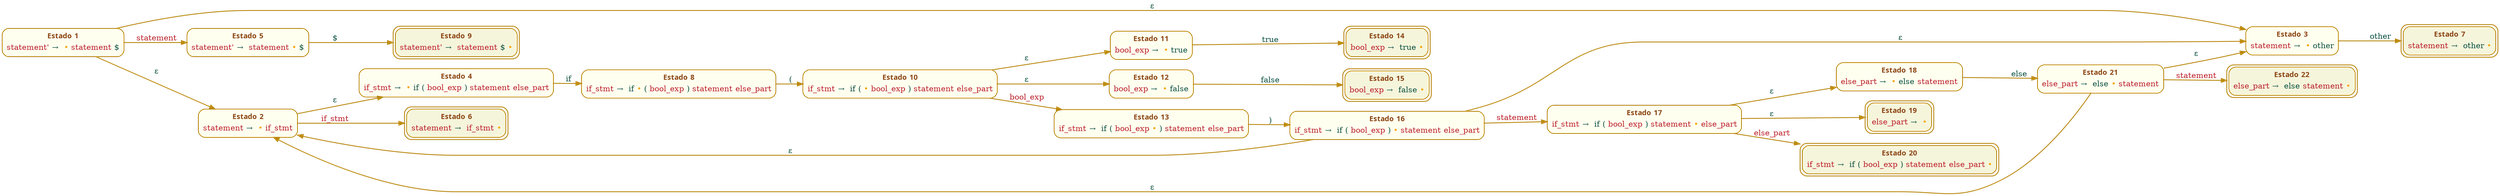 digraph NFA { 
graph[size="auto" ratio="auto" margin=0.00 ordering="" rotate=0 color="black" bgcolor="transparent" splines="spline" nodesep=0.25 ranksep=0.50 rankdir="LR" rank="same" ];

// SHIFT STATES: 8 
node[height=0.50 width=0.75 fixedsize=0 shape="rect" color="darkgoldenrod" fillcolor="ivory" style="filled,rounded" regular=0 peripheries=1 sides=4 orientation=0.00 distortion=0.00 skew=0.00 penwidth=1.50 margin=0.05 ];
state_10003[id="state_10003" label=<<TABLE BORDER="0">
  <TR><TD TITLE="state_10003_title" id="state_10003_title" BORDER="0" SIDES="B" href="#"><b><font color="#8B4513" face="Calibri" point-size="13.0">Estado </font><font color="#8B4513" face="Calibri" point-size="13.0">3</font></b></TD></TR>
  <TR><TD TITLE="state_10003_item_1" id="state_10003_item_1" href="#"><font color="#BC1F29" face="Times-Roman" point-size="14.0">statement </font><font color="#0A5040" face="Times-Roman" point-size="14.0">→ </font><font color="#F5A70A" face="Times-Roman" point-size="14.0"> •</font><font color="#0A5040" face="Times-Roman" point-size="14.0"> other</font></TD></TR>
  </TABLE>>];
state_10004[id="state_10004" label=<<TABLE BORDER="0">
  <TR><TD TITLE="state_10004_title" id="state_10004_title" BORDER="0" SIDES="B" href="#"><b><font color="#8B4513" face="Calibri" point-size="13.0">Estado </font><font color="#8B4513" face="Calibri" point-size="13.0">4</font></b></TD></TR>
  <TR><TD TITLE="state_10004_item_1" id="state_10004_item_1" href="#"><font color="#BC1F29" face="Times-Roman" point-size="14.0">if_stmt </font><font color="#0A5040" face="Times-Roman" point-size="14.0">→ </font><font color="#F5A70A" face="Times-Roman" point-size="14.0"> •</font><font color="#0A5040" face="Times-Roman" point-size="14.0"> if</font><font color="#0A5040" face="Times-Roman" point-size="14.0"> (</font><font color="#BC1F29" face="Times-Roman" point-size="14.0"> bool_exp</font><font color="#0A5040" face="Times-Roman" point-size="14.0"> )</font><font color="#BC1F29" face="Times-Roman" point-size="14.0"> statement</font><font color="#BC1F29" face="Times-Roman" point-size="14.0"> else_part</font></TD></TR>
  </TABLE>>];
state_10005[id="state_10005" label=<<TABLE BORDER="0">
  <TR><TD TITLE="state_10005_title" id="state_10005_title" BORDER="0" SIDES="B" href="#"><b><font color="#8B4513" face="Calibri" point-size="13.0">Estado </font><font color="#8B4513" face="Calibri" point-size="13.0">5</font></b></TD></TR>
  <TR><TD TITLE="state_10005_item_1" id="state_10005_item_1" href="#"><font color="#BC1F29" face="Times-Roman" point-size="14.0">statement' </font><font color="#0A5040" face="Times-Roman" point-size="14.0">→ </font><font color="#BC1F29" face="Times-Roman" point-size="14.0"> statement</font><font color="#F5A70A" face="Times-Roman" point-size="14.0"> •</font><font color="#0A5040" face="Times-Roman" point-size="14.0"> $</font></TD></TR>
  </TABLE>>];
state_10008[id="state_10008" label=<<TABLE BORDER="0">
  <TR><TD TITLE="state_10008_title" id="state_10008_title" BORDER="0" SIDES="B" href="#"><b><font color="#8B4513" face="Calibri" point-size="13.0">Estado </font><font color="#8B4513" face="Calibri" point-size="13.0">8</font></b></TD></TR>
  <TR><TD TITLE="state_10008_item_1" id="state_10008_item_1" href="#"><font color="#BC1F29" face="Times-Roman" point-size="14.0">if_stmt </font><font color="#0A5040" face="Times-Roman" point-size="14.0">→ </font><font color="#0A5040" face="Times-Roman" point-size="14.0"> if</font><font color="#F5A70A" face="Times-Roman" point-size="14.0"> •</font><font color="#0A5040" face="Times-Roman" point-size="14.0"> (</font><font color="#BC1F29" face="Times-Roman" point-size="14.0"> bool_exp</font><font color="#0A5040" face="Times-Roman" point-size="14.0"> )</font><font color="#BC1F29" face="Times-Roman" point-size="14.0"> statement</font><font color="#BC1F29" face="Times-Roman" point-size="14.0"> else_part</font></TD></TR>
  </TABLE>>];
state_10011[id="state_10011" label=<<TABLE BORDER="0">
  <TR><TD TITLE="state_10011_title" id="state_10011_title" BORDER="0" SIDES="B" href="#"><b><font color="#8B4513" face="Calibri" point-size="13.0">Estado </font><font color="#8B4513" face="Calibri" point-size="13.0">11</font></b></TD></TR>
  <TR><TD TITLE="state_10011_item_1" id="state_10011_item_1" href="#"><font color="#BC1F29" face="Times-Roman" point-size="14.0">bool_exp </font><font color="#0A5040" face="Times-Roman" point-size="14.0">→ </font><font color="#F5A70A" face="Times-Roman" point-size="14.0"> •</font><font color="#0A5040" face="Times-Roman" point-size="14.0"> true</font></TD></TR>
  </TABLE>>];
state_10012[id="state_10012" label=<<TABLE BORDER="0">
  <TR><TD TITLE="state_10012_title" id="state_10012_title" BORDER="0" SIDES="B" href="#"><b><font color="#8B4513" face="Calibri" point-size="13.0">Estado </font><font color="#8B4513" face="Calibri" point-size="13.0">12</font></b></TD></TR>
  <TR><TD TITLE="state_10012_item_1" id="state_10012_item_1" href="#"><font color="#BC1F29" face="Times-Roman" point-size="14.0">bool_exp </font><font color="#0A5040" face="Times-Roman" point-size="14.0">→ </font><font color="#F5A70A" face="Times-Roman" point-size="14.0"> •</font><font color="#0A5040" face="Times-Roman" point-size="14.0"> false</font></TD></TR>
  </TABLE>>];
state_10013[id="state_10013" label=<<TABLE BORDER="0">
  <TR><TD TITLE="state_10013_title" id="state_10013_title" BORDER="0" SIDES="B" href="#"><b><font color="#8B4513" face="Calibri" point-size="13.0">Estado </font><font color="#8B4513" face="Calibri" point-size="13.0">13</font></b></TD></TR>
  <TR><TD TITLE="state_10013_item_1" id="state_10013_item_1" href="#"><font color="#BC1F29" face="Times-Roman" point-size="14.0">if_stmt </font><font color="#0A5040" face="Times-Roman" point-size="14.0">→ </font><font color="#0A5040" face="Times-Roman" point-size="14.0"> if</font><font color="#0A5040" face="Times-Roman" point-size="14.0"> (</font><font color="#BC1F29" face="Times-Roman" point-size="14.0"> bool_exp</font><font color="#F5A70A" face="Times-Roman" point-size="14.0"> •</font><font color="#0A5040" face="Times-Roman" point-size="14.0"> )</font><font color="#BC1F29" face="Times-Roman" point-size="14.0"> statement</font><font color="#BC1F29" face="Times-Roman" point-size="14.0"> else_part</font></TD></TR>
  </TABLE>>];
state_10018[id="state_10018" label=<<TABLE BORDER="0">
  <TR><TD TITLE="state_10018_title" id="state_10018_title" BORDER="0" SIDES="B" href="#"><b><font color="#8B4513" face="Calibri" point-size="13.0">Estado </font><font color="#8B4513" face="Calibri" point-size="13.0">18</font></b></TD></TR>
  <TR><TD TITLE="state_10018_item_1" id="state_10018_item_1" href="#"><font color="#BC1F29" face="Times-Roman" point-size="14.0">else_part </font><font color="#0A5040" face="Times-Roman" point-size="14.0">→ </font><font color="#F5A70A" face="Times-Roman" point-size="14.0"> •</font><font color="#0A5040" face="Times-Roman" point-size="14.0"> else</font><font color="#BC1F29" face="Times-Roman" point-size="14.0"> statement</font></TD></TR>
  </TABLE>>];

// NON DETERMINISTIC STATES: 6 
node[height=0.50 width=0.75 fixedsize=0 shape="rect" color="darkgoldenrod" fillcolor="ivory" style="filled,rounded" regular=0 peripheries=1 sides=4 orientation=0.00 distortion=0.00 skew=0.00 penwidth=1.50 margin=0.05 ];
state_10001[id="state_10001" label=<<TABLE BORDER="0">
  <TR><TD TITLE="state_10001_title" id="state_10001_title" BORDER="0" SIDES="B" href="#"><b><font color="#8B4513" face="Calibri" point-size="13.0">Estado </font><font color="#8B4513" face="Calibri" point-size="13.0">1</font></b></TD></TR>
  <TR><TD TITLE="state_10001_item_1" id="state_10001_item_1" href="#"><font color="#BC1F29" face="Times-Roman" point-size="14.0">statement' </font><font color="#0A5040" face="Times-Roman" point-size="14.0">→ </font><font color="#F5A70A" face="Times-Roman" point-size="14.0"> •</font><font color="#BC1F29" face="Times-Roman" point-size="14.0"> statement</font><font color="#0A5040" face="Times-Roman" point-size="14.0"> $</font></TD></TR>
  </TABLE>>];
state_10002[id="state_10002" label=<<TABLE BORDER="0">
  <TR><TD TITLE="state_10002_title" id="state_10002_title" BORDER="0" SIDES="B" href="#"><b><font color="#8B4513" face="Calibri" point-size="13.0">Estado </font><font color="#8B4513" face="Calibri" point-size="13.0">2</font></b></TD></TR>
  <TR><TD TITLE="state_10002_item_1" id="state_10002_item_1" href="#"><font color="#BC1F29" face="Times-Roman" point-size="14.0">statement </font><font color="#0A5040" face="Times-Roman" point-size="14.0">→ </font><font color="#F5A70A" face="Times-Roman" point-size="14.0"> •</font><font color="#BC1F29" face="Times-Roman" point-size="14.0"> if_stmt</font></TD></TR>
  </TABLE>>];
state_10010[id="state_10010" label=<<TABLE BORDER="0">
  <TR><TD TITLE="state_10010_title" id="state_10010_title" BORDER="0" SIDES="B" href="#"><b><font color="#8B4513" face="Calibri" point-size="13.0">Estado </font><font color="#8B4513" face="Calibri" point-size="13.0">10</font></b></TD></TR>
  <TR><TD TITLE="state_10010_item_1" id="state_10010_item_1" href="#"><font color="#BC1F29" face="Times-Roman" point-size="14.0">if_stmt </font><font color="#0A5040" face="Times-Roman" point-size="14.0">→ </font><font color="#0A5040" face="Times-Roman" point-size="14.0"> if</font><font color="#0A5040" face="Times-Roman" point-size="14.0"> (</font><font color="#F5A70A" face="Times-Roman" point-size="14.0"> •</font><font color="#BC1F29" face="Times-Roman" point-size="14.0"> bool_exp</font><font color="#0A5040" face="Times-Roman" point-size="14.0"> )</font><font color="#BC1F29" face="Times-Roman" point-size="14.0"> statement</font><font color="#BC1F29" face="Times-Roman" point-size="14.0"> else_part</font></TD></TR>
  </TABLE>>];
state_10016[id="state_10016" label=<<TABLE BORDER="0">
  <TR><TD TITLE="state_10016_title" id="state_10016_title" BORDER="0" SIDES="B" href="#"><b><font color="#8B4513" face="Calibri" point-size="13.0">Estado </font><font color="#8B4513" face="Calibri" point-size="13.0">16</font></b></TD></TR>
  <TR><TD TITLE="state_10016_item_1" id="state_10016_item_1" href="#"><font color="#BC1F29" face="Times-Roman" point-size="14.0">if_stmt </font><font color="#0A5040" face="Times-Roman" point-size="14.0">→ </font><font color="#0A5040" face="Times-Roman" point-size="14.0"> if</font><font color="#0A5040" face="Times-Roman" point-size="14.0"> (</font><font color="#BC1F29" face="Times-Roman" point-size="14.0"> bool_exp</font><font color="#0A5040" face="Times-Roman" point-size="14.0"> )</font><font color="#F5A70A" face="Times-Roman" point-size="14.0"> •</font><font color="#BC1F29" face="Times-Roman" point-size="14.0"> statement</font><font color="#BC1F29" face="Times-Roman" point-size="14.0"> else_part</font></TD></TR>
  </TABLE>>];
state_10017[id="state_10017" label=<<TABLE BORDER="0">
  <TR><TD TITLE="state_10017_title" id="state_10017_title" BORDER="0" SIDES="B" href="#"><b><font color="#8B4513" face="Calibri" point-size="13.0">Estado </font><font color="#8B4513" face="Calibri" point-size="13.0">17</font></b></TD></TR>
  <TR><TD TITLE="state_10017_item_1" id="state_10017_item_1" href="#"><font color="#BC1F29" face="Times-Roman" point-size="14.0">if_stmt </font><font color="#0A5040" face="Times-Roman" point-size="14.0">→ </font><font color="#0A5040" face="Times-Roman" point-size="14.0"> if</font><font color="#0A5040" face="Times-Roman" point-size="14.0"> (</font><font color="#BC1F29" face="Times-Roman" point-size="14.0"> bool_exp</font><font color="#0A5040" face="Times-Roman" point-size="14.0"> )</font><font color="#BC1F29" face="Times-Roman" point-size="14.0"> statement</font><font color="#F5A70A" face="Times-Roman" point-size="14.0"> •</font><font color="#BC1F29" face="Times-Roman" point-size="14.0"> else_part</font></TD></TR>
  </TABLE>>];
state_10021[id="state_10021" label=<<TABLE BORDER="0">
  <TR><TD TITLE="state_10021_title" id="state_10021_title" BORDER="0" SIDES="B" href="#"><b><font color="#8B4513" face="Calibri" point-size="13.0">Estado </font><font color="#8B4513" face="Calibri" point-size="13.0">21</font></b></TD></TR>
  <TR><TD TITLE="state_10021_item_1" id="state_10021_item_1" href="#"><font color="#BC1F29" face="Times-Roman" point-size="14.0">else_part </font><font color="#0A5040" face="Times-Roman" point-size="14.0">→ </font><font color="#0A5040" face="Times-Roman" point-size="14.0"> else</font><font color="#F5A70A" face="Times-Roman" point-size="14.0"> •</font><font color="#BC1F29" face="Times-Roman" point-size="14.0"> statement</font></TD></TR>
  </TABLE>>];

// REDUCTION STATES: 8 
node[height=0.50 width=0.75 fixedsize=0 shape="rect" color="darkgoldenrod" fillcolor="beige" style="filled,rounded" regular=0 peripheries=2 sides=4 orientation=0.00 distortion=0.00 skew=0.00 penwidth=1.50 margin=0.05 ];
state_10006[id="state_10006" label=<<TABLE BORDER="0">
  <TR><TD TITLE="state_10006_title" id="state_10006_title" BORDER="0" SIDES="B" href="#"><b><font color="#8B4513" face="Calibri" point-size="13.0">Estado </font><font color="#8B4513" face="Calibri" point-size="13.0">6</font></b></TD></TR>
  <TR><TD TITLE="state_10006_item_1" id="state_10006_item_1" href="#"><font color="#BC1F29" face="Times-Roman" point-size="14.0">statement </font><font color="#0A5040" face="Times-Roman" point-size="14.0">→ </font><font color="#BC1F29" face="Times-Roman" point-size="14.0"> if_stmt</font><font color="#F5A70A" face="Times-Roman" point-size="14.0"> •</font></TD></TR>
  </TABLE>>];
state_10007[id="state_10007" label=<<TABLE BORDER="0">
  <TR><TD TITLE="state_10007_title" id="state_10007_title" BORDER="0" SIDES="B" href="#"><b><font color="#8B4513" face="Calibri" point-size="13.0">Estado </font><font color="#8B4513" face="Calibri" point-size="13.0">7</font></b></TD></TR>
  <TR><TD TITLE="state_10007_item_1" id="state_10007_item_1" href="#"><font color="#BC1F29" face="Times-Roman" point-size="14.0">statement </font><font color="#0A5040" face="Times-Roman" point-size="14.0">→ </font><font color="#0A5040" face="Times-Roman" point-size="14.0"> other</font><font color="#F5A70A" face="Times-Roman" point-size="14.0"> •</font></TD></TR>
  </TABLE>>];
state_10009[id="state_10009" label=<<TABLE BORDER="0">
  <TR><TD TITLE="state_10009_title" id="state_10009_title" BORDER="0" SIDES="B" href="#"><b><font color="#8B4513" face="Calibri" point-size="13.0">Estado </font><font color="#8B4513" face="Calibri" point-size="13.0">9</font></b></TD></TR>
  <TR><TD TITLE="state_10009_item_1" id="state_10009_item_1" href="#"><font color="#BC1F29" face="Times-Roman" point-size="14.0">statement' </font><font color="#0A5040" face="Times-Roman" point-size="14.0">→ </font><font color="#BC1F29" face="Times-Roman" point-size="14.0"> statement</font><font color="#0A5040" face="Times-Roman" point-size="14.0"> $</font><font color="#F5A70A" face="Times-Roman" point-size="14.0"> •</font></TD></TR>
  </TABLE>>];
state_10014[id="state_10014" label=<<TABLE BORDER="0">
  <TR><TD TITLE="state_10014_title" id="state_10014_title" BORDER="0" SIDES="B" href="#"><b><font color="#8B4513" face="Calibri" point-size="13.0">Estado </font><font color="#8B4513" face="Calibri" point-size="13.0">14</font></b></TD></TR>
  <TR><TD TITLE="state_10014_item_1" id="state_10014_item_1" href="#"><font color="#BC1F29" face="Times-Roman" point-size="14.0">bool_exp </font><font color="#0A5040" face="Times-Roman" point-size="14.0">→ </font><font color="#0A5040" face="Times-Roman" point-size="14.0"> true</font><font color="#F5A70A" face="Times-Roman" point-size="14.0"> •</font></TD></TR>
  </TABLE>>];
state_10015[id="state_10015" label=<<TABLE BORDER="0">
  <TR><TD TITLE="state_10015_title" id="state_10015_title" BORDER="0" SIDES="B" href="#"><b><font color="#8B4513" face="Calibri" point-size="13.0">Estado </font><font color="#8B4513" face="Calibri" point-size="13.0">15</font></b></TD></TR>
  <TR><TD TITLE="state_10015_item_1" id="state_10015_item_1" href="#"><font color="#BC1F29" face="Times-Roman" point-size="14.0">bool_exp </font><font color="#0A5040" face="Times-Roman" point-size="14.0">→ </font><font color="#0A5040" face="Times-Roman" point-size="14.0"> false</font><font color="#F5A70A" face="Times-Roman" point-size="14.0"> •</font></TD></TR>
  </TABLE>>];
state_10019[id="state_10019" label=<<TABLE BORDER="0">
  <TR><TD TITLE="state_10019_title" id="state_10019_title" BORDER="0" SIDES="B" href="#"><b><font color="#8B4513" face="Calibri" point-size="13.0">Estado </font><font color="#8B4513" face="Calibri" point-size="13.0">19</font></b></TD></TR>
  <TR><TD TITLE="state_10019_item_1" id="state_10019_item_1" href="#"><font color="#BC1F29" face="Times-Roman" point-size="14.0">else_part </font><font color="#0A5040" face="Times-Roman" point-size="14.0">→ </font><font color="#F5A70A" face="Times-Roman" point-size="14.0"> •</font></TD></TR>
  </TABLE>>];
state_10020[id="state_10020" label=<<TABLE BORDER="0">
  <TR><TD TITLE="state_10020_title" id="state_10020_title" BORDER="0" SIDES="B" href="#"><b><font color="#8B4513" face="Calibri" point-size="13.0">Estado </font><font color="#8B4513" face="Calibri" point-size="13.0">20</font></b></TD></TR>
  <TR><TD TITLE="state_10020_item_1" id="state_10020_item_1" href="#"><font color="#BC1F29" face="Times-Roman" point-size="14.0">if_stmt </font><font color="#0A5040" face="Times-Roman" point-size="14.0">→ </font><font color="#0A5040" face="Times-Roman" point-size="14.0"> if</font><font color="#0A5040" face="Times-Roman" point-size="14.0"> (</font><font color="#BC1F29" face="Times-Roman" point-size="14.0"> bool_exp</font><font color="#0A5040" face="Times-Roman" point-size="14.0"> )</font><font color="#BC1F29" face="Times-Roman" point-size="14.0"> statement</font><font color="#BC1F29" face="Times-Roman" point-size="14.0"> else_part</font><font color="#F5A70A" face="Times-Roman" point-size="14.0"> •</font></TD></TR>
  </TABLE>>];
state_10022[id="state_10022" label=<<TABLE BORDER="0">
  <TR><TD TITLE="state_10022_title" id="state_10022_title" BORDER="0" SIDES="B" href="#"><b><font color="#8B4513" face="Calibri" point-size="13.0">Estado </font><font color="#8B4513" face="Calibri" point-size="13.0">22</font></b></TD></TR>
  <TR><TD TITLE="state_10022_item_1" id="state_10022_item_1" href="#"><font color="#BC1F29" face="Times-Roman" point-size="14.0">else_part </font><font color="#0A5040" face="Times-Roman" point-size="14.0">→ </font><font color="#0A5040" face="Times-Roman" point-size="14.0"> else</font><font color="#BC1F29" face="Times-Roman" point-size="14.0"> statement</font><font color="#F5A70A" face="Times-Roman" point-size="14.0"> •</font></TD></TR>
  </TABLE>>];

// TRANSITIONS: 25 
edge[weight=1.00 style="" color="darkgoldenrod" dir="forward" tailclip=1 headclip=1 arrowhead="normal" arrowtail="normal" arrowsize=1.00 labeldistance=1.00 decorate=0 constraint=1 minlen=1 penwidth=1.50 ];
state_10001->state_10005 [id="trans_1" label=<<font color="#BC1F29" face="Times-Roman" point-size="14.0"> statement</font>>];
state_10001->state_10002 [id="trans_2" label=<<font color="#0A5040" face="Times-Roman" point-size="14.0"> ε</font>>];
state_10001->state_10003 [id="trans_3" label=<<font color="#0A5040" face="Times-Roman" point-size="14.0"> ε</font>>];
state_10002->state_10006 [id="trans_4" label=<<font color="#BC1F29" face="Times-Roman" point-size="14.0"> if_stmt</font>>];
state_10002->state_10004 [id="trans_5" label=<<font color="#0A5040" face="Times-Roman" point-size="14.0"> ε</font>>];
state_10003->state_10007 [id="trans_6" label=<<font color="#0A5040" face="Times-Roman" point-size="14.0"> other</font>>];
state_10004->state_10008 [id="trans_7" label=<<font color="#0A5040" face="Times-Roman" point-size="14.0"> if</font>>];
state_10005->state_10009 [id="trans_8" label=<<font color="#0A5040" face="Times-Roman" point-size="14.0"> $</font>>];
state_10008->state_10010 [id="trans_9" label=<<font color="#0A5040" face="Times-Roman" point-size="14.0"> (</font>>];
state_10010->state_10013 [id="trans_10" label=<<font color="#BC1F29" face="Times-Roman" point-size="14.0"> bool_exp</font>>];
state_10010->state_10011 [id="trans_11" label=<<font color="#0A5040" face="Times-Roman" point-size="14.0"> ε</font>>];
state_10010->state_10012 [id="trans_12" label=<<font color="#0A5040" face="Times-Roman" point-size="14.0"> ε</font>>];
state_10011->state_10014 [id="trans_13" label=<<font color="#0A5040" face="Times-Roman" point-size="14.0"> true</font>>];
state_10012->state_10015 [id="trans_14" label=<<font color="#0A5040" face="Times-Roman" point-size="14.0"> false</font>>];
state_10013->state_10016 [id="trans_15" label=<<font color="#0A5040" face="Times-Roman" point-size="14.0"> )</font>>];
state_10016->state_10017 [id="trans_16" label=<<font color="#BC1F29" face="Times-Roman" point-size="14.0"> statement</font>>];
state_10016->state_10002 [id="trans_17" label=<<font color="#0A5040" face="Times-Roman" point-size="14.0"> ε</font>>];
state_10016->state_10003 [id="trans_18" label=<<font color="#0A5040" face="Times-Roman" point-size="14.0"> ε</font>>];
state_10017->state_10020 [id="trans_19" label=<<font color="#BC1F29" face="Times-Roman" point-size="14.0"> else_part</font>>];
state_10017->state_10018 [id="trans_20" label=<<font color="#0A5040" face="Times-Roman" point-size="14.0"> ε</font>>];
state_10017->state_10019 [id="trans_21" label=<<font color="#0A5040" face="Times-Roman" point-size="14.0"> ε</font>>];
state_10018->state_10021 [id="trans_22" label=<<font color="#0A5040" face="Times-Roman" point-size="14.0"> else</font>>];
state_10021->state_10022 [id="trans_23" label=<<font color="#BC1F29" face="Times-Roman" point-size="14.0"> statement</font>>];
state_10021->state_10002 [id="trans_24" label=<<font color="#0A5040" face="Times-Roman" point-size="14.0"> ε</font>>];
state_10021->state_10003 [id="trans_25" label=<<font color="#0A5040" face="Times-Roman" point-size="14.0"> ε</font>>];
} 
